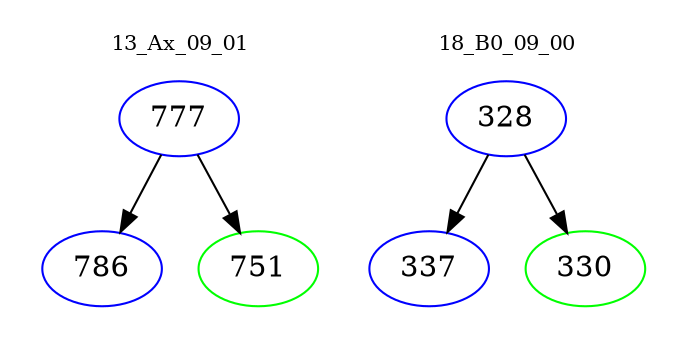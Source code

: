 digraph{
subgraph cluster_0 {
color = white
label = "13_Ax_09_01";
fontsize=10;
T0_777 [label="777", color="blue"]
T0_777 -> T0_786 [color="black"]
T0_786 [label="786", color="blue"]
T0_777 -> T0_751 [color="black"]
T0_751 [label="751", color="green"]
}
subgraph cluster_1 {
color = white
label = "18_B0_09_00";
fontsize=10;
T1_328 [label="328", color="blue"]
T1_328 -> T1_337 [color="black"]
T1_337 [label="337", color="blue"]
T1_328 -> T1_330 [color="black"]
T1_330 [label="330", color="green"]
}
}
